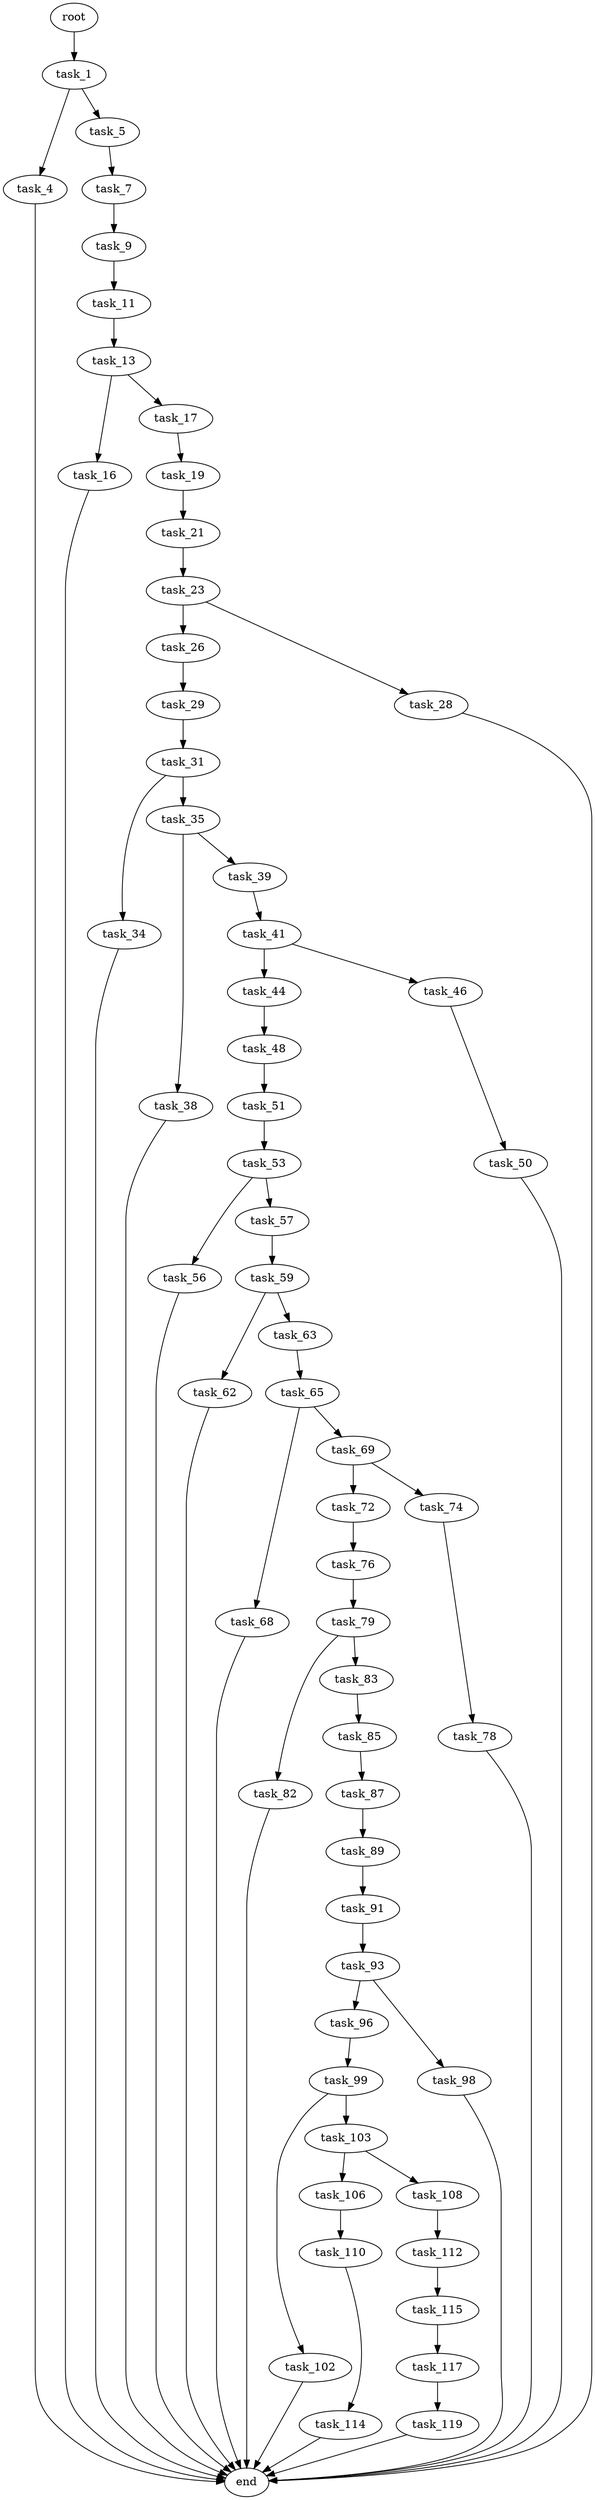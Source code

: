 digraph G {
  root [size="0.000000"];
  task_1 [size="8589934592.000000"];
  task_4 [size="782757789696.000000"];
  task_5 [size="782757789696.000000"];
  end [size="0.000000"];
  task_7 [size="107272914258.000000"];
  task_9 [size="134744848454.000000"];
  task_11 [size="231928233984.000000"];
  task_13 [size="782757789696.000000"];
  task_16 [size="170257887619.000000"];
  task_17 [size="26176417404.000000"];
  task_19 [size="1073741824000.000000"];
  task_21 [size="68719476736.000000"];
  task_23 [size="1073741824000.000000"];
  task_26 [size="595269923352.000000"];
  task_28 [size="172264467084.000000"];
  task_29 [size="1073741824000.000000"];
  task_31 [size="24264617363.000000"];
  task_34 [size="236939619176.000000"];
  task_35 [size="7617911903.000000"];
  task_38 [size="368293445632.000000"];
  task_39 [size="549755813888.000000"];
  task_41 [size="1089120162.000000"];
  task_44 [size="134217728000.000000"];
  task_46 [size="137248876760.000000"];
  task_48 [size="318016040535.000000"];
  task_50 [size="36693314640.000000"];
  task_51 [size="28991029248.000000"];
  task_53 [size="1942992610.000000"];
  task_56 [size="1073741824000.000000"];
  task_57 [size="25866218422.000000"];
  task_59 [size="28858790049.000000"];
  task_62 [size="283979859624.000000"];
  task_63 [size="368293445632.000000"];
  task_65 [size="34010312382.000000"];
  task_68 [size="68719476736.000000"];
  task_69 [size="231928233984.000000"];
  task_72 [size="134217728000.000000"];
  task_74 [size="4552579972.000000"];
  task_76 [size="231928233984.000000"];
  task_78 [size="52096486841.000000"];
  task_79 [size="455744261841.000000"];
  task_82 [size="3360063519.000000"];
  task_83 [size="549755813888.000000"];
  task_85 [size="37704219932.000000"];
  task_87 [size="6159231062.000000"];
  task_89 [size="199744627666.000000"];
  task_91 [size="282347871634.000000"];
  task_93 [size="8589934592.000000"];
  task_96 [size="782757789696.000000"];
  task_98 [size="1073741824000.000000"];
  task_99 [size="782473814044.000000"];
  task_102 [size="368293445632.000000"];
  task_103 [size="27655011219.000000"];
  task_106 [size="8589934592.000000"];
  task_108 [size="1235135707.000000"];
  task_110 [size="525652054945.000000"];
  task_112 [size="231928233984.000000"];
  task_114 [size="194103957708.000000"];
  task_115 [size="596815952200.000000"];
  task_117 [size="1073741824000.000000"];
  task_119 [size="8589934592.000000"];

  root -> task_1 [size="1.000000"];
  task_1 -> task_4 [size="33554432.000000"];
  task_1 -> task_5 [size="33554432.000000"];
  task_4 -> end [size="1.000000"];
  task_5 -> task_7 [size="679477248.000000"];
  task_7 -> task_9 [size="75497472.000000"];
  task_9 -> task_11 [size="411041792.000000"];
  task_11 -> task_13 [size="301989888.000000"];
  task_13 -> task_16 [size="679477248.000000"];
  task_13 -> task_17 [size="679477248.000000"];
  task_16 -> end [size="1.000000"];
  task_17 -> task_19 [size="536870912.000000"];
  task_19 -> task_21 [size="838860800.000000"];
  task_21 -> task_23 [size="134217728.000000"];
  task_23 -> task_26 [size="838860800.000000"];
  task_23 -> task_28 [size="838860800.000000"];
  task_26 -> task_29 [size="536870912.000000"];
  task_28 -> end [size="1.000000"];
  task_29 -> task_31 [size="838860800.000000"];
  task_31 -> task_34 [size="33554432.000000"];
  task_31 -> task_35 [size="33554432.000000"];
  task_34 -> end [size="1.000000"];
  task_35 -> task_38 [size="679477248.000000"];
  task_35 -> task_39 [size="679477248.000000"];
  task_38 -> end [size="1.000000"];
  task_39 -> task_41 [size="536870912.000000"];
  task_41 -> task_44 [size="33554432.000000"];
  task_41 -> task_46 [size="33554432.000000"];
  task_44 -> task_48 [size="209715200.000000"];
  task_46 -> task_50 [size="301989888.000000"];
  task_48 -> task_51 [size="838860800.000000"];
  task_50 -> end [size="1.000000"];
  task_51 -> task_53 [size="75497472.000000"];
  task_53 -> task_56 [size="209715200.000000"];
  task_53 -> task_57 [size="209715200.000000"];
  task_56 -> end [size="1.000000"];
  task_57 -> task_59 [size="33554432.000000"];
  task_59 -> task_62 [size="679477248.000000"];
  task_59 -> task_63 [size="679477248.000000"];
  task_62 -> end [size="1.000000"];
  task_63 -> task_65 [size="411041792.000000"];
  task_65 -> task_68 [size="536870912.000000"];
  task_65 -> task_69 [size="536870912.000000"];
  task_68 -> end [size="1.000000"];
  task_69 -> task_72 [size="301989888.000000"];
  task_69 -> task_74 [size="301989888.000000"];
  task_72 -> task_76 [size="209715200.000000"];
  task_74 -> task_78 [size="75497472.000000"];
  task_76 -> task_79 [size="301989888.000000"];
  task_78 -> end [size="1.000000"];
  task_79 -> task_82 [size="301989888.000000"];
  task_79 -> task_83 [size="301989888.000000"];
  task_82 -> end [size="1.000000"];
  task_83 -> task_85 [size="536870912.000000"];
  task_85 -> task_87 [size="679477248.000000"];
  task_87 -> task_89 [size="301989888.000000"];
  task_89 -> task_91 [size="209715200.000000"];
  task_91 -> task_93 [size="209715200.000000"];
  task_93 -> task_96 [size="33554432.000000"];
  task_93 -> task_98 [size="33554432.000000"];
  task_96 -> task_99 [size="679477248.000000"];
  task_98 -> end [size="1.000000"];
  task_99 -> task_102 [size="536870912.000000"];
  task_99 -> task_103 [size="536870912.000000"];
  task_102 -> end [size="1.000000"];
  task_103 -> task_106 [size="679477248.000000"];
  task_103 -> task_108 [size="679477248.000000"];
  task_106 -> task_110 [size="33554432.000000"];
  task_108 -> task_112 [size="33554432.000000"];
  task_110 -> task_114 [size="679477248.000000"];
  task_112 -> task_115 [size="301989888.000000"];
  task_114 -> end [size="1.000000"];
  task_115 -> task_117 [size="536870912.000000"];
  task_117 -> task_119 [size="838860800.000000"];
  task_119 -> end [size="1.000000"];
}
